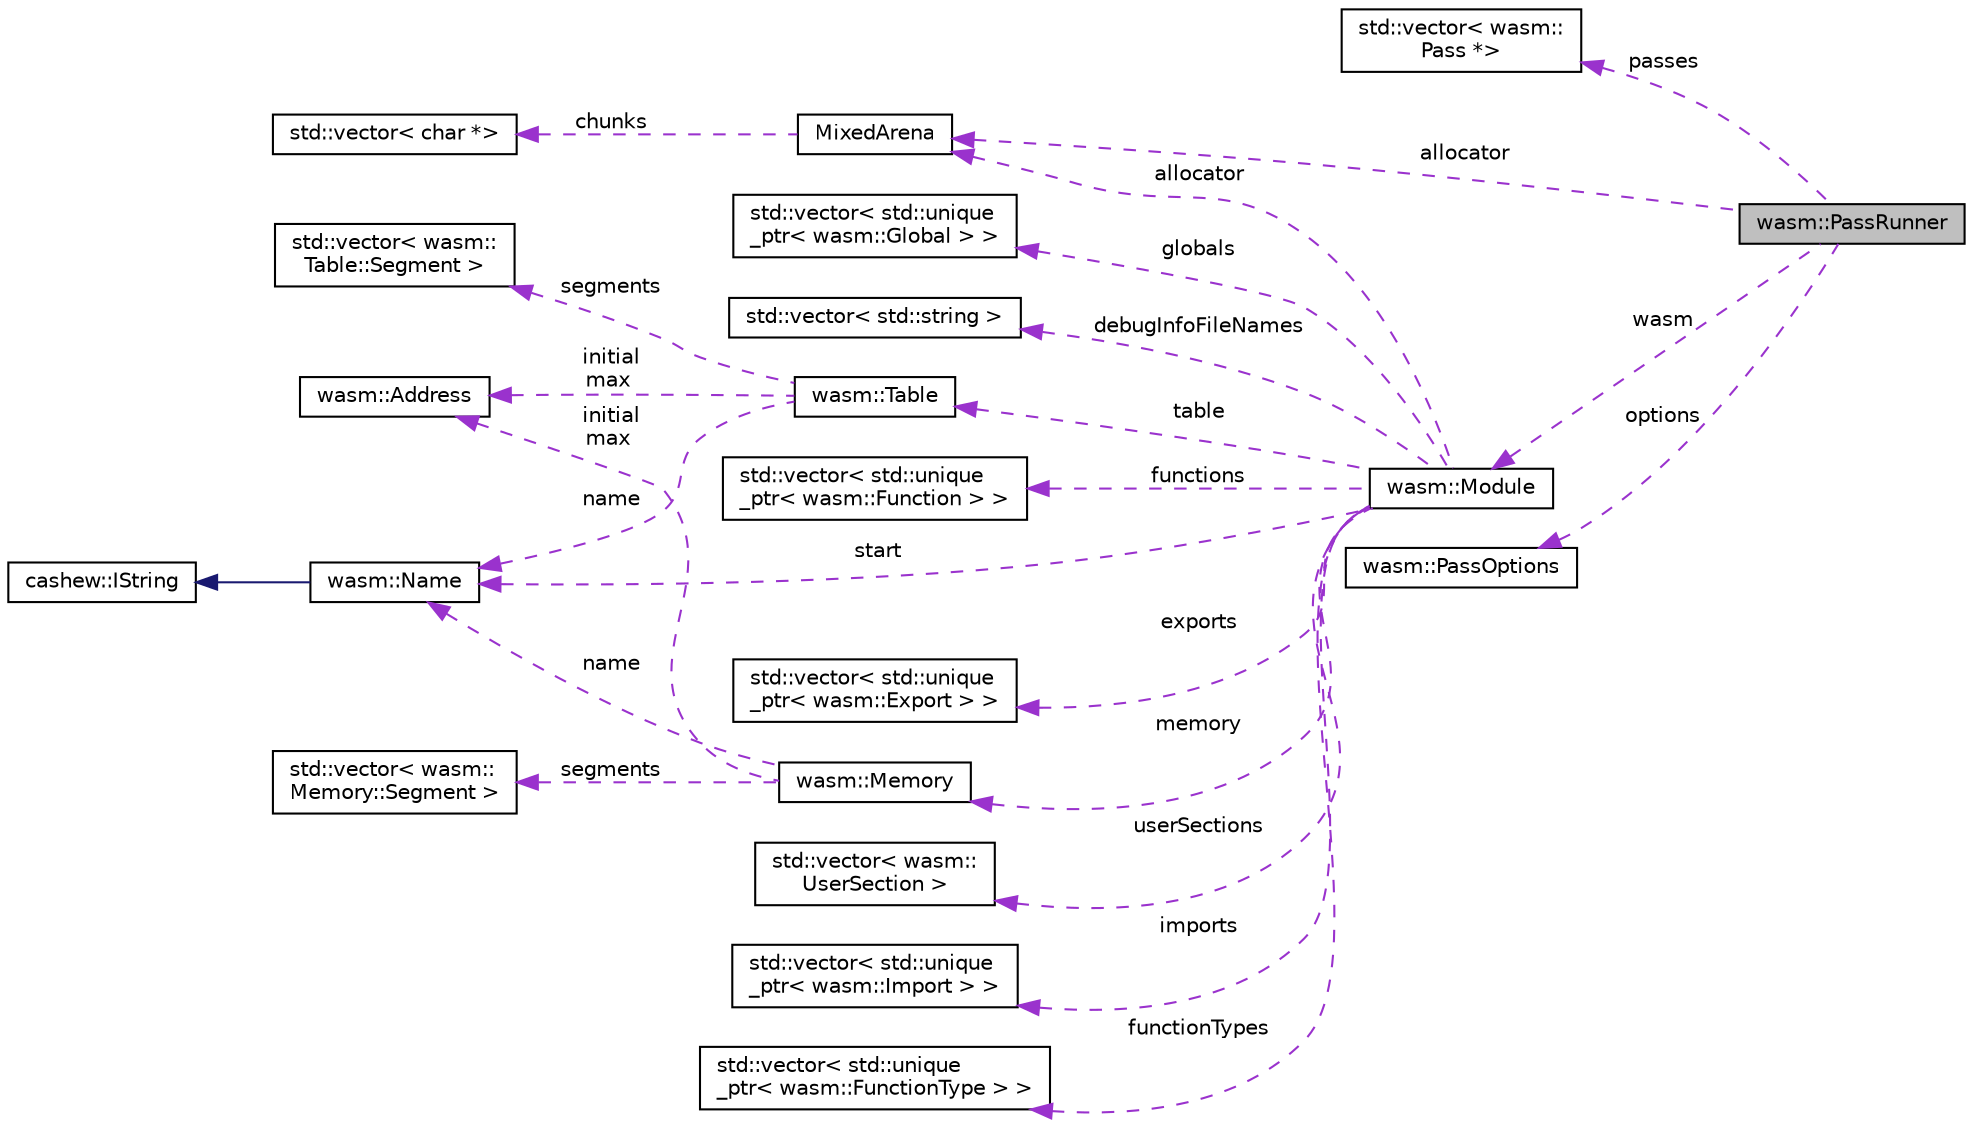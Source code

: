 digraph "wasm::PassRunner"
{
  edge [fontname="Helvetica",fontsize="10",labelfontname="Helvetica",labelfontsize="10"];
  node [fontname="Helvetica",fontsize="10",shape=record];
  rankdir="LR";
  Node1 [label="wasm::PassRunner",height=0.2,width=0.4,color="black", fillcolor="grey75", style="filled", fontcolor="black"];
  Node2 -> Node1 [dir="back",color="darkorchid3",fontsize="10",style="dashed",label=" passes" ];
  Node2 [label="std::vector\< wasm::\lPass *\>",height=0.2,width=0.4,color="black", fillcolor="white", style="filled",URL="$classstd_1_1vector.html"];
  Node3 -> Node1 [dir="back",color="darkorchid3",fontsize="10",style="dashed",label=" allocator" ];
  Node3 [label="MixedArena",height=0.2,width=0.4,color="black", fillcolor="white", style="filled",URL="$struct_mixed_arena.html"];
  Node4 -> Node3 [dir="back",color="darkorchid3",fontsize="10",style="dashed",label=" chunks" ];
  Node4 [label="std::vector\< char *\>",height=0.2,width=0.4,color="black", fillcolor="white", style="filled",URL="$classstd_1_1vector.html"];
  Node5 -> Node1 [dir="back",color="darkorchid3",fontsize="10",style="dashed",label=" wasm" ];
  Node5 [label="wasm::Module",height=0.2,width=0.4,color="black", fillcolor="white", style="filled",URL="$classwasm_1_1_module.html"];
  Node6 -> Node5 [dir="back",color="darkorchid3",fontsize="10",style="dashed",label=" start" ];
  Node6 [label="wasm::Name",height=0.2,width=0.4,color="black", fillcolor="white", style="filled",URL="$structwasm_1_1_name.html"];
  Node7 -> Node6 [dir="back",color="midnightblue",fontsize="10",style="solid"];
  Node7 [label="cashew::IString",height=0.2,width=0.4,color="black", fillcolor="white", style="filled",URL="$structcashew_1_1_i_string.html"];
  Node8 -> Node5 [dir="back",color="darkorchid3",fontsize="10",style="dashed",label=" functions" ];
  Node8 [label="std::vector\< std::unique\l_ptr\< wasm::Function \> \>",height=0.2,width=0.4,color="black", fillcolor="white", style="filled",URL="$classstd_1_1vector.html"];
  Node9 -> Node5 [dir="back",color="darkorchid3",fontsize="10",style="dashed",label=" memory" ];
  Node9 [label="wasm::Memory",height=0.2,width=0.4,color="black", fillcolor="white", style="filled",URL="$classwasm_1_1_memory.html"];
  Node6 -> Node9 [dir="back",color="darkorchid3",fontsize="10",style="dashed",label=" name" ];
  Node10 -> Node9 [dir="back",color="darkorchid3",fontsize="10",style="dashed",label=" initial\nmax" ];
  Node10 [label="wasm::Address",height=0.2,width=0.4,color="black", fillcolor="white", style="filled",URL="$structwasm_1_1_address.html"];
  Node11 -> Node9 [dir="back",color="darkorchid3",fontsize="10",style="dashed",label=" segments" ];
  Node11 [label="std::vector\< wasm::\lMemory::Segment \>",height=0.2,width=0.4,color="black", fillcolor="white", style="filled",URL="$classstd_1_1vector.html"];
  Node12 -> Node5 [dir="back",color="darkorchid3",fontsize="10",style="dashed",label=" exports" ];
  Node12 [label="std::vector\< std::unique\l_ptr\< wasm::Export \> \>",height=0.2,width=0.4,color="black", fillcolor="white", style="filled",URL="$classstd_1_1vector.html"];
  Node13 -> Node5 [dir="back",color="darkorchid3",fontsize="10",style="dashed",label=" table" ];
  Node13 [label="wasm::Table",height=0.2,width=0.4,color="black", fillcolor="white", style="filled",URL="$classwasm_1_1_table.html"];
  Node14 -> Node13 [dir="back",color="darkorchid3",fontsize="10",style="dashed",label=" segments" ];
  Node14 [label="std::vector\< wasm::\lTable::Segment \>",height=0.2,width=0.4,color="black", fillcolor="white", style="filled",URL="$classstd_1_1vector.html"];
  Node6 -> Node13 [dir="back",color="darkorchid3",fontsize="10",style="dashed",label=" name" ];
  Node10 -> Node13 [dir="back",color="darkorchid3",fontsize="10",style="dashed",label=" initial\nmax" ];
  Node15 -> Node5 [dir="back",color="darkorchid3",fontsize="10",style="dashed",label=" userSections" ];
  Node15 [label="std::vector\< wasm::\lUserSection \>",height=0.2,width=0.4,color="black", fillcolor="white", style="filled",URL="$classstd_1_1vector.html"];
  Node3 -> Node5 [dir="back",color="darkorchid3",fontsize="10",style="dashed",label=" allocator" ];
  Node16 -> Node5 [dir="back",color="darkorchid3",fontsize="10",style="dashed",label=" imports" ];
  Node16 [label="std::vector\< std::unique\l_ptr\< wasm::Import \> \>",height=0.2,width=0.4,color="black", fillcolor="white", style="filled",URL="$classstd_1_1vector.html"];
  Node17 -> Node5 [dir="back",color="darkorchid3",fontsize="10",style="dashed",label=" functionTypes" ];
  Node17 [label="std::vector\< std::unique\l_ptr\< wasm::FunctionType \> \>",height=0.2,width=0.4,color="black", fillcolor="white", style="filled",URL="$classstd_1_1vector.html"];
  Node18 -> Node5 [dir="back",color="darkorchid3",fontsize="10",style="dashed",label=" globals" ];
  Node18 [label="std::vector\< std::unique\l_ptr\< wasm::Global \> \>",height=0.2,width=0.4,color="black", fillcolor="white", style="filled",URL="$classstd_1_1vector.html"];
  Node19 -> Node5 [dir="back",color="darkorchid3",fontsize="10",style="dashed",label=" debugInfoFileNames" ];
  Node19 [label="std::vector\< std::string \>",height=0.2,width=0.4,color="black", fillcolor="white", style="filled",URL="$classstd_1_1vector.html"];
  Node20 -> Node1 [dir="back",color="darkorchid3",fontsize="10",style="dashed",label=" options" ];
  Node20 [label="wasm::PassOptions",height=0.2,width=0.4,color="black", fillcolor="white", style="filled",URL="$structwasm_1_1_pass_options.html"];
}
